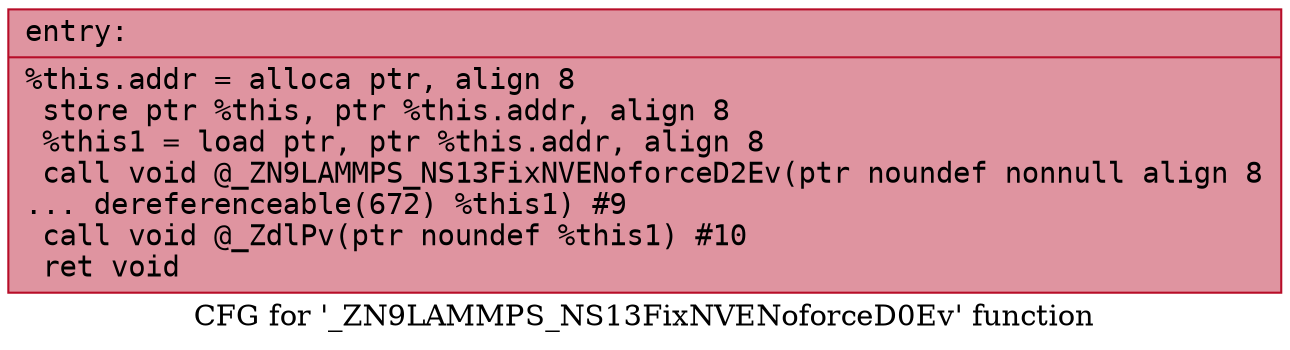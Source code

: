 digraph "CFG for '_ZN9LAMMPS_NS13FixNVENoforceD0Ev' function" {
	label="CFG for '_ZN9LAMMPS_NS13FixNVENoforceD0Ev' function";

	Node0x564eafa6f3a0 [shape=record,color="#b70d28ff", style=filled, fillcolor="#b70d2870" fontname="Courier",label="{entry:\l|  %this.addr = alloca ptr, align 8\l  store ptr %this, ptr %this.addr, align 8\l  %this1 = load ptr, ptr %this.addr, align 8\l  call void @_ZN9LAMMPS_NS13FixNVENoforceD2Ev(ptr noundef nonnull align 8\l... dereferenceable(672) %this1) #9\l  call void @_ZdlPv(ptr noundef %this1) #10\l  ret void\l}"];
}
